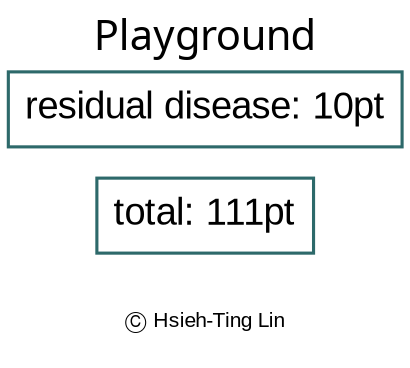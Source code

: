 digraph {
  graph[                                 // 1. Define the graph
      label = "Playground";              // splines = ortho;
      rankdir = "LR";                    //
      compound = true;                   // Note: TD for top to down
      nodesep = 0.2;                     // Note: distance in x
      ranksep = 0.5;                     // Note: distance in y
      labelloc = t;                      // or t for down, labeljust = l
      fontname = "Inter-SemiBoldItalic"; //
      fontsize = "20pt";                 //
  ];
  copyright[                       //
      shape = none,                //
      color = "#2d696a";           // a.k.a. stroke-color
      fontsize = "10pt",           //
      fontname = "Arial";          //
      label = "Ⓒ Hsieh-Ting Lin"]; // copyright message
  //
  node[                   // 2. Define the default node
      shape = record,     // ___
      color = "#2d696a";  // a.k.a. stroke-color
      penwidth = 1.5,     //
      fontsize = "18pt",  //
      fontname = "Arial"; //
  ];
  edge[               // 3. Define the default edge
      color = black;  //
      penwidth = 1.5; // a.k.a. stroke-width
  ];
  total[label = "total: 111pt"] RD[label = "residual disease: 10pt"]
  // 7. Link the nodes ___
}
// Of the 111 patients evaluable for response, only 10 patients—9 with residual
// disease (RD) and 1 with pCR—received adjuvant pembrolizumab. Thirty-eight of
// 47 patients (81%) with RD and 1 of 64 (2%) with pCR received adjuvant
// chemotherapy. Among those who received adjuvant chemotherapy, 16 (41%)
// received anthracycline-based regimen alone, 14 (36%) received capecitabine
// alone, 8 (21%) received anthracycline followed by capecitabine, and 1 (3%)
// received platinum-based regimen.
